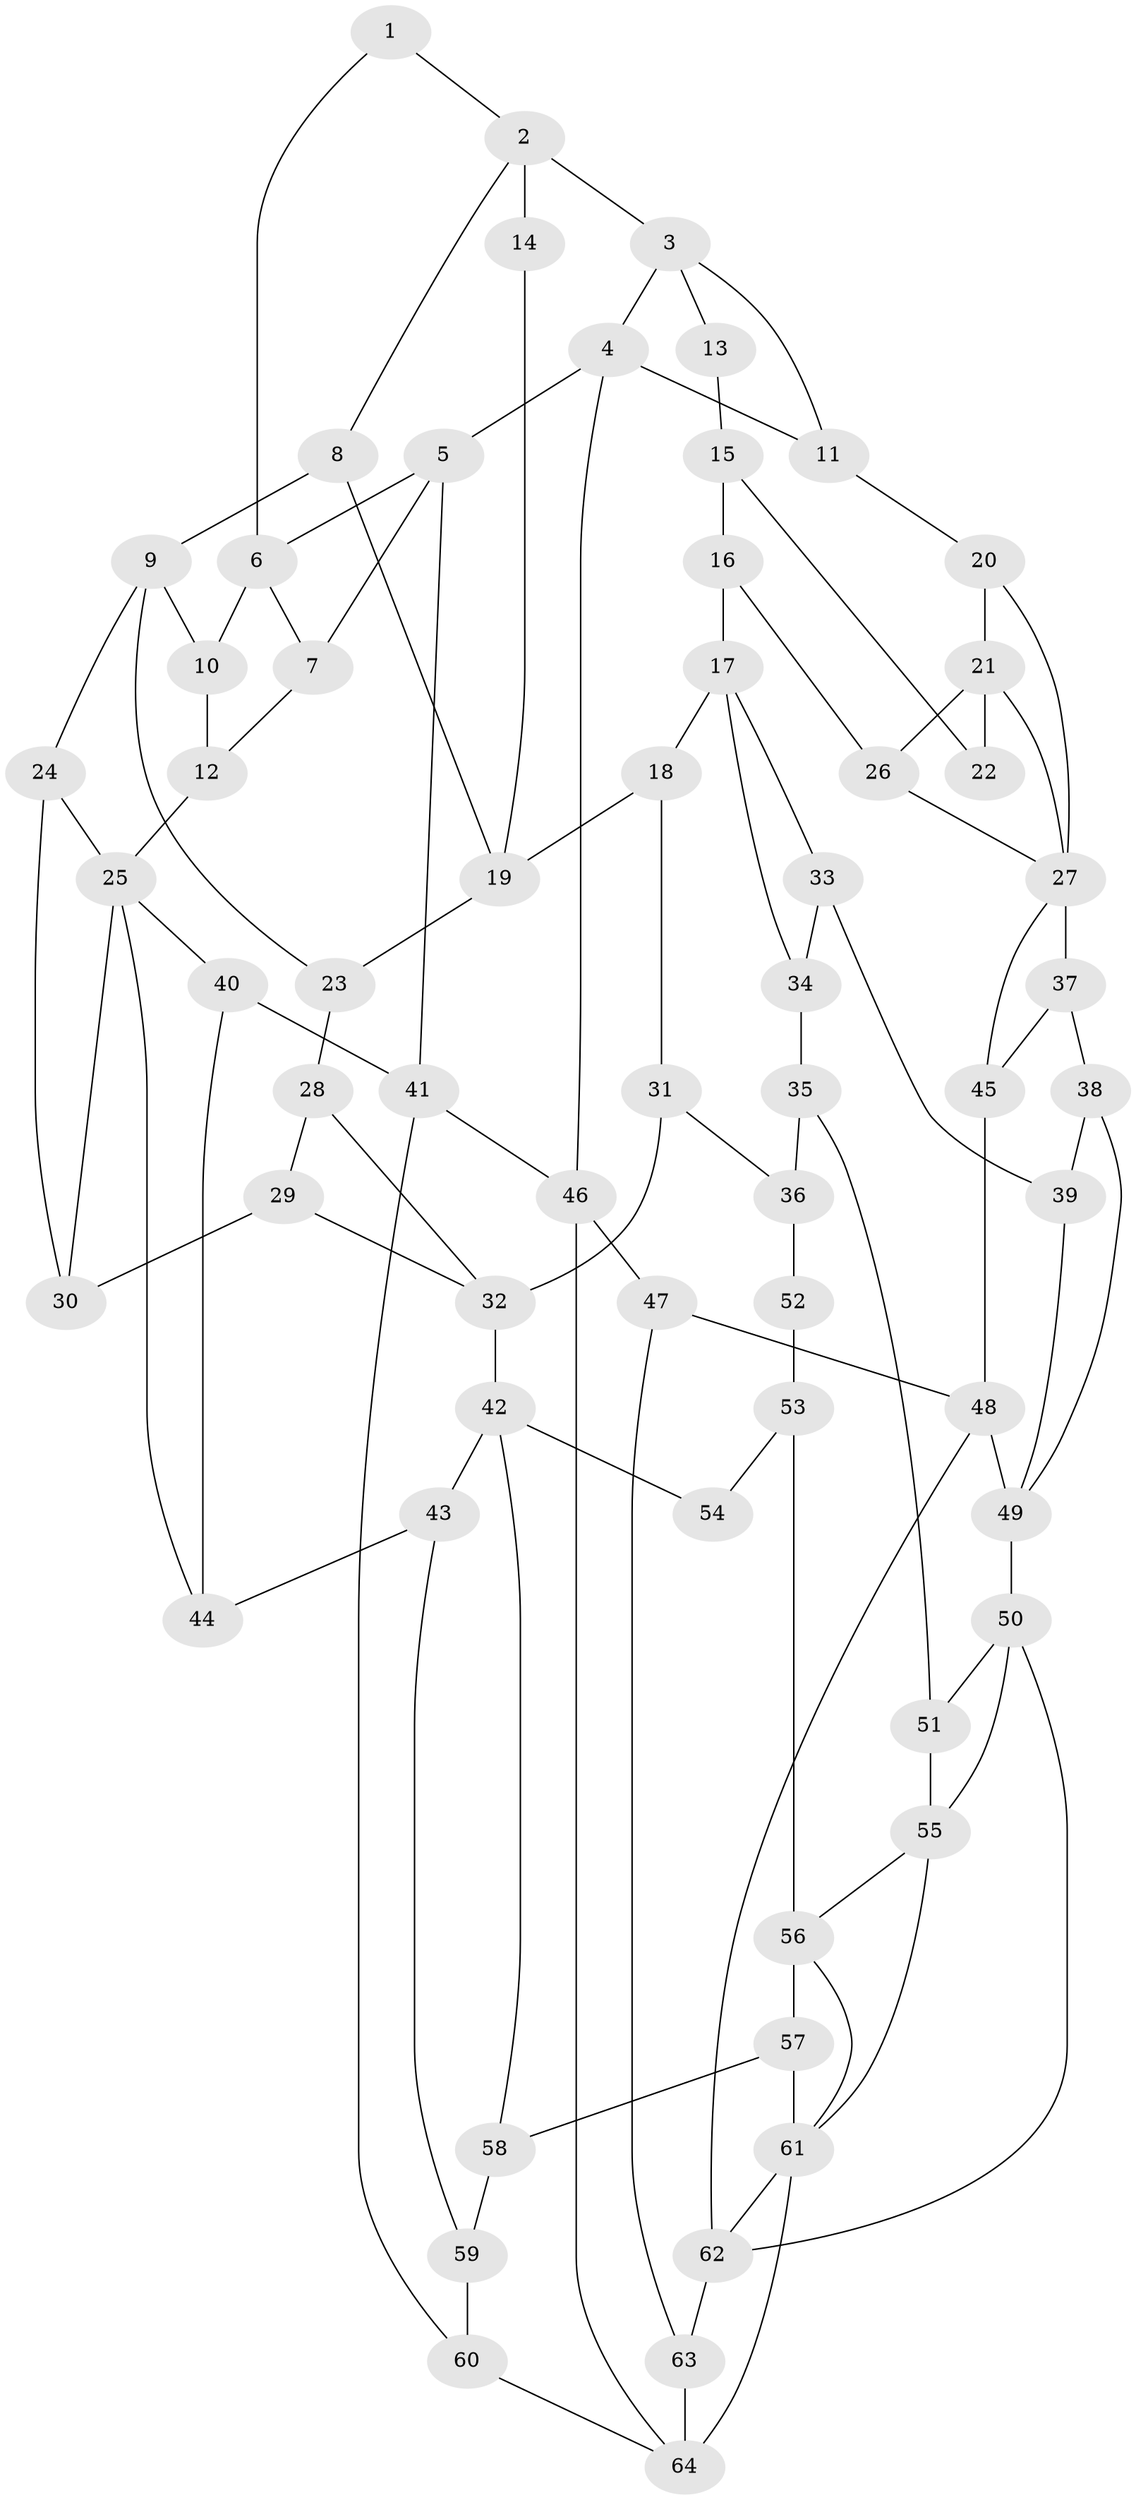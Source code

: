 // original degree distribution, {3: 0.015625, 4: 0.234375, 6: 0.21875, 5: 0.53125}
// Generated by graph-tools (version 1.1) at 2025/38/03/09/25 02:38:26]
// undirected, 64 vertices, 106 edges
graph export_dot {
graph [start="1"]
  node [color=gray90,style=filled];
  1;
  2;
  3;
  4;
  5;
  6;
  7;
  8;
  9;
  10;
  11;
  12;
  13;
  14;
  15;
  16;
  17;
  18;
  19;
  20;
  21;
  22;
  23;
  24;
  25;
  26;
  27;
  28;
  29;
  30;
  31;
  32;
  33;
  34;
  35;
  36;
  37;
  38;
  39;
  40;
  41;
  42;
  43;
  44;
  45;
  46;
  47;
  48;
  49;
  50;
  51;
  52;
  53;
  54;
  55;
  56;
  57;
  58;
  59;
  60;
  61;
  62;
  63;
  64;
  1 -- 2 [weight=1.0];
  1 -- 6 [weight=1.0];
  2 -- 3 [weight=2.0];
  2 -- 8 [weight=1.0];
  2 -- 14 [weight=2.0];
  3 -- 4 [weight=1.0];
  3 -- 11 [weight=1.0];
  3 -- 13 [weight=2.0];
  4 -- 5 [weight=1.0];
  4 -- 11 [weight=1.0];
  4 -- 46 [weight=1.0];
  5 -- 6 [weight=1.0];
  5 -- 7 [weight=1.0];
  5 -- 41 [weight=1.0];
  6 -- 7 [weight=1.0];
  6 -- 10 [weight=2.0];
  7 -- 12 [weight=1.0];
  8 -- 9 [weight=1.0];
  8 -- 19 [weight=1.0];
  9 -- 10 [weight=2.0];
  9 -- 23 [weight=1.0];
  9 -- 24 [weight=1.0];
  10 -- 12 [weight=1.0];
  11 -- 20 [weight=1.0];
  12 -- 25 [weight=2.0];
  13 -- 15 [weight=2.0];
  14 -- 19 [weight=1.0];
  15 -- 16 [weight=2.0];
  15 -- 22 [weight=2.0];
  16 -- 17 [weight=2.0];
  16 -- 26 [weight=1.0];
  17 -- 18 [weight=2.0];
  17 -- 33 [weight=1.0];
  17 -- 34 [weight=1.0];
  18 -- 19 [weight=2.0];
  18 -- 31 [weight=1.0];
  19 -- 23 [weight=2.0];
  20 -- 21 [weight=1.0];
  20 -- 27 [weight=1.0];
  21 -- 22 [weight=2.0];
  21 -- 26 [weight=1.0];
  21 -- 27 [weight=2.0];
  23 -- 28 [weight=1.0];
  24 -- 25 [weight=1.0];
  24 -- 30 [weight=1.0];
  25 -- 30 [weight=1.0];
  25 -- 40 [weight=1.0];
  25 -- 44 [weight=1.0];
  26 -- 27 [weight=1.0];
  27 -- 37 [weight=1.0];
  27 -- 45 [weight=1.0];
  28 -- 29 [weight=1.0];
  28 -- 32 [weight=1.0];
  29 -- 30 [weight=1.0];
  29 -- 32 [weight=1.0];
  31 -- 32 [weight=1.0];
  31 -- 36 [weight=1.0];
  32 -- 42 [weight=2.0];
  33 -- 34 [weight=1.0];
  33 -- 39 [weight=1.0];
  34 -- 35 [weight=1.0];
  35 -- 36 [weight=1.0];
  35 -- 51 [weight=1.0];
  36 -- 52 [weight=1.0];
  37 -- 38 [weight=1.0];
  37 -- 45 [weight=1.0];
  38 -- 39 [weight=1.0];
  38 -- 49 [weight=1.0];
  39 -- 49 [weight=1.0];
  40 -- 41 [weight=1.0];
  40 -- 44 [weight=1.0];
  41 -- 46 [weight=1.0];
  41 -- 60 [weight=1.0];
  42 -- 43 [weight=1.0];
  42 -- 54 [weight=2.0];
  42 -- 58 [weight=1.0];
  43 -- 44 [weight=1.0];
  43 -- 59 [weight=1.0];
  45 -- 48 [weight=1.0];
  46 -- 47 [weight=1.0];
  46 -- 64 [weight=1.0];
  47 -- 48 [weight=1.0];
  47 -- 63 [weight=1.0];
  48 -- 49 [weight=2.0];
  48 -- 62 [weight=1.0];
  49 -- 50 [weight=2.0];
  50 -- 51 [weight=1.0];
  50 -- 55 [weight=1.0];
  50 -- 62 [weight=1.0];
  51 -- 55 [weight=1.0];
  52 -- 53 [weight=2.0];
  53 -- 54 [weight=1.0];
  53 -- 56 [weight=2.0];
  55 -- 56 [weight=1.0];
  55 -- 61 [weight=1.0];
  56 -- 57 [weight=2.0];
  56 -- 61 [weight=1.0];
  57 -- 58 [weight=1.0];
  57 -- 61 [weight=1.0];
  58 -- 59 [weight=1.0];
  59 -- 60 [weight=1.0];
  60 -- 64 [weight=1.0];
  61 -- 62 [weight=1.0];
  61 -- 64 [weight=2.0];
  62 -- 63 [weight=1.0];
  63 -- 64 [weight=2.0];
}
